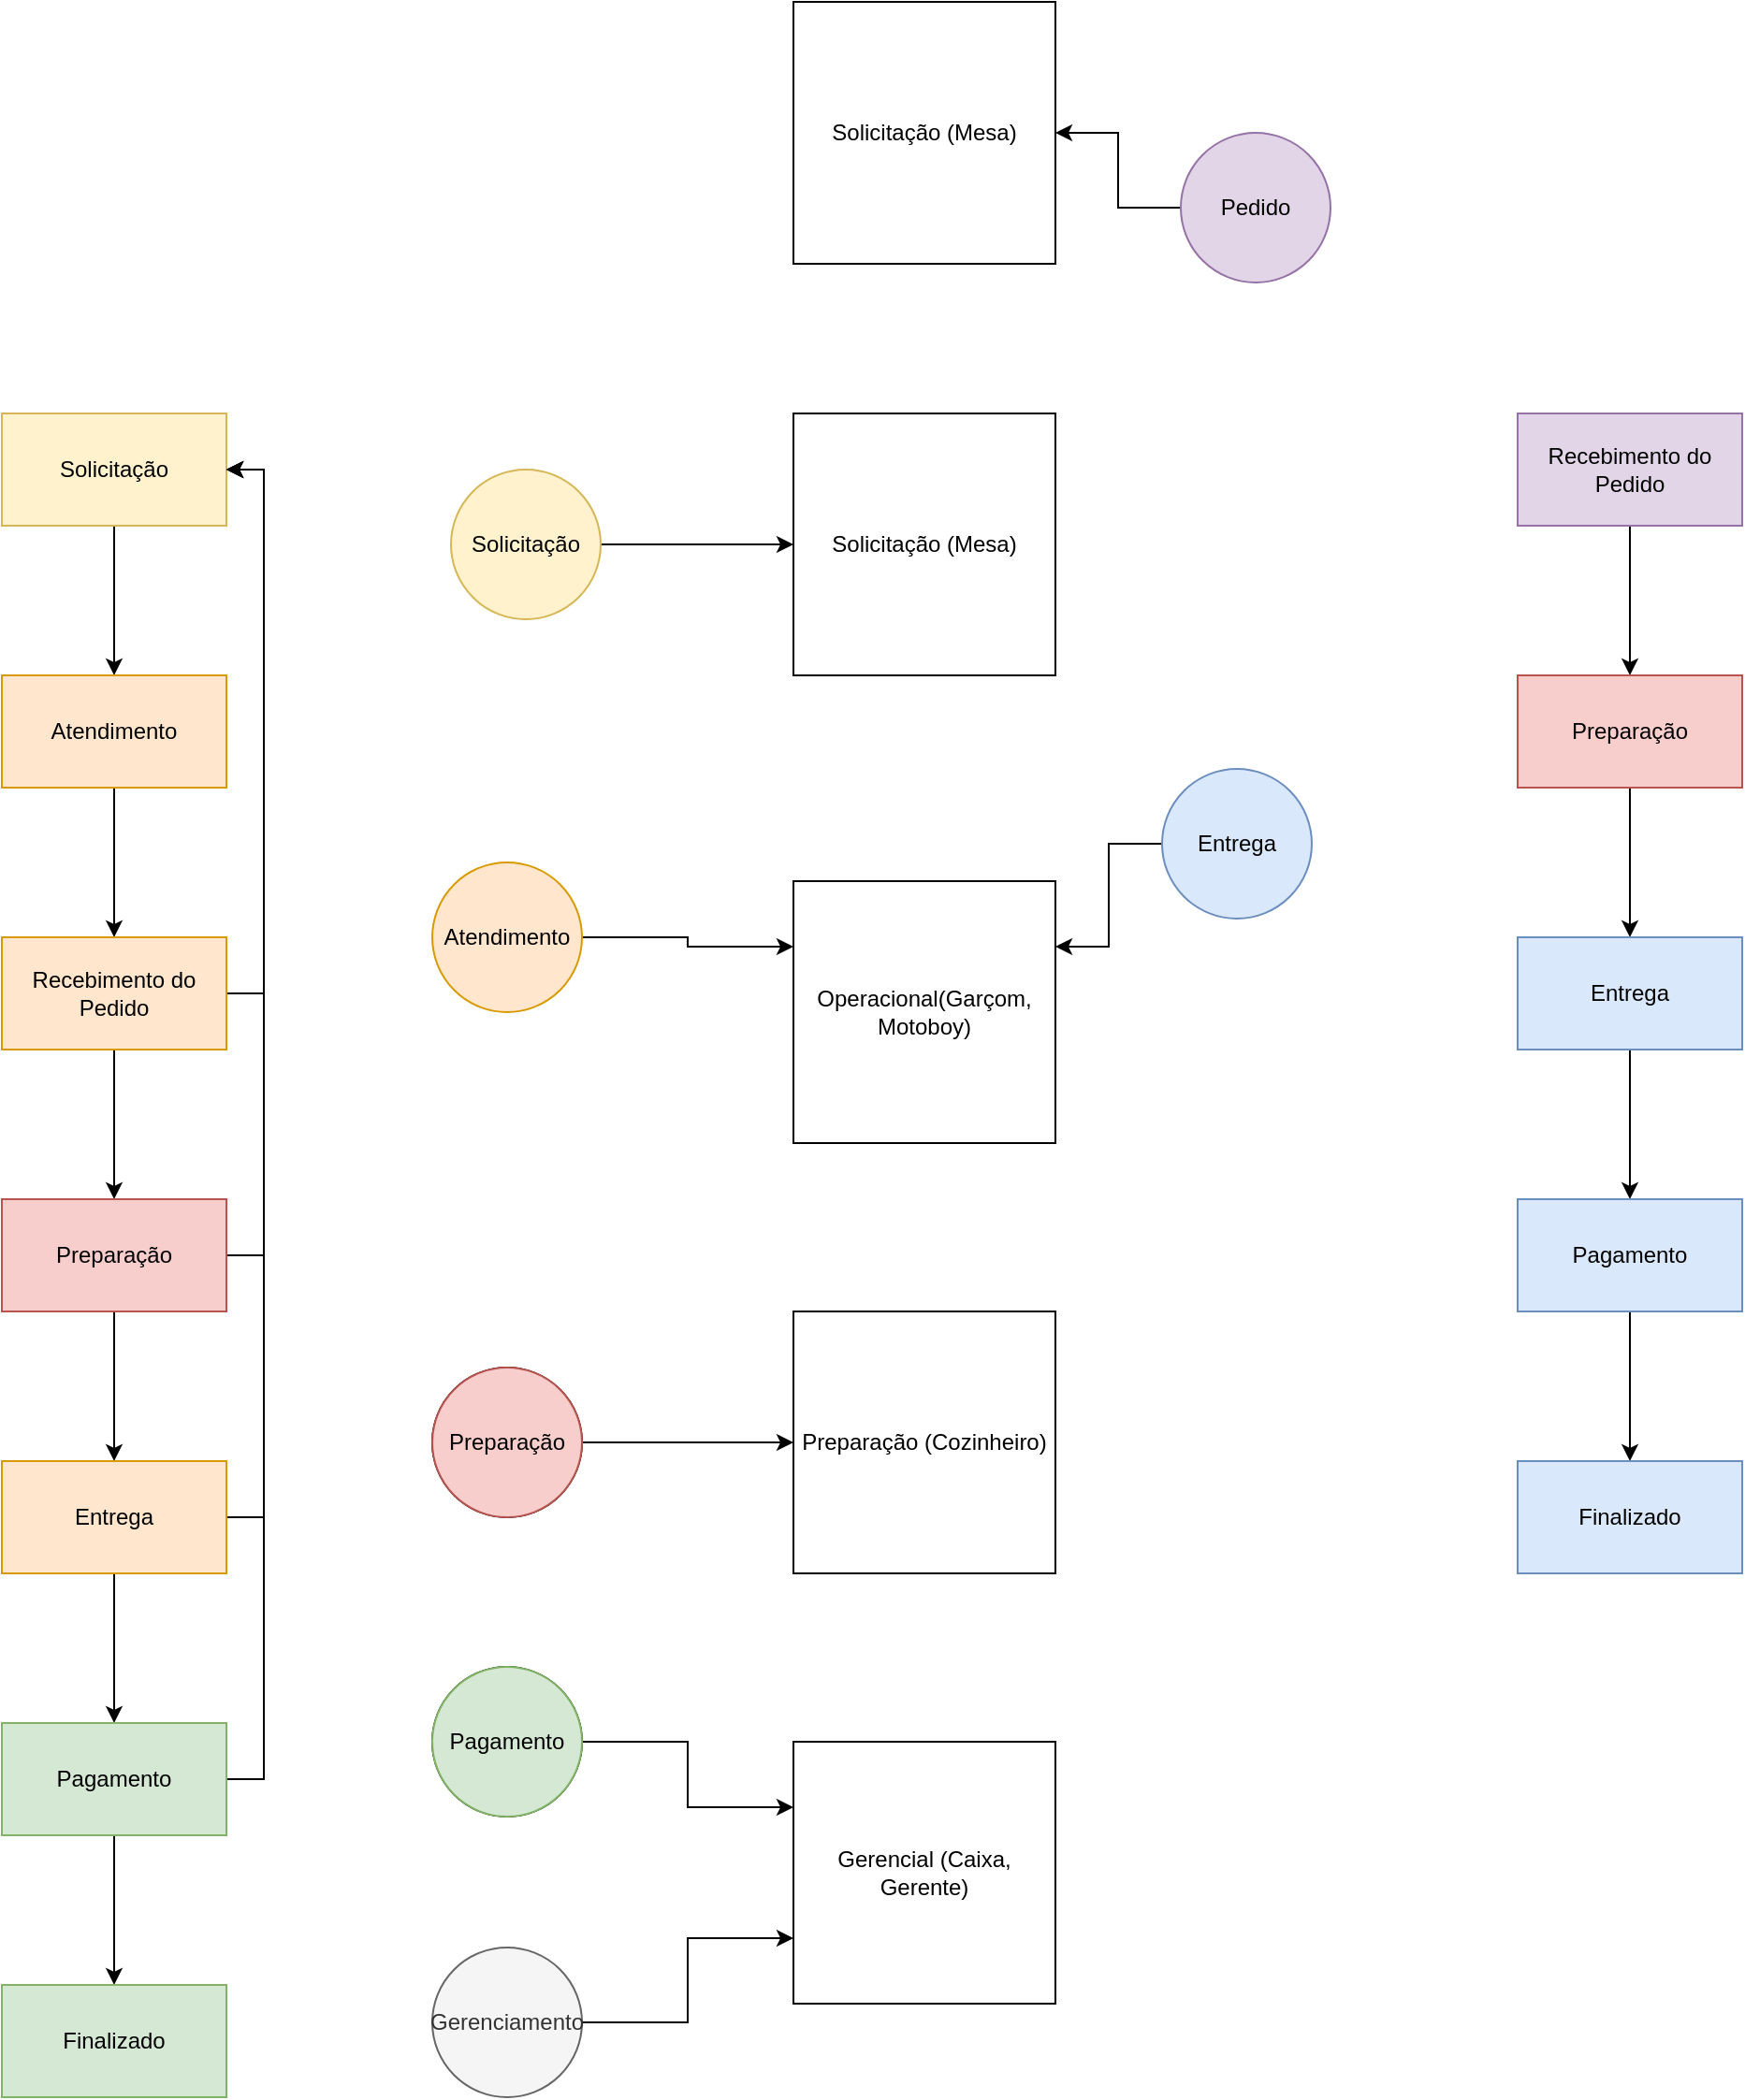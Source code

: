 <mxfile version="12.2.2" type="device" pages="1"><diagram id="9lm1rNut28zrADZSJhjM" name="Página-1"><mxGraphModel dx="904" dy="595" grid="1" gridSize="10" guides="1" tooltips="1" connect="1" arrows="1" fold="1" page="1" pageScale="1" pageWidth="1169" pageHeight="827" math="0" shadow="0"><root><mxCell id="0"/><mxCell id="1" parent="0"/><mxCell id="8CbVUczzrJyq08DyJq6N-3" value="" style="edgeStyle=orthogonalEdgeStyle;rounded=0;orthogonalLoop=1;jettySize=auto;html=1;" parent="1" source="8CbVUczzrJyq08DyJq6N-1" target="8CbVUczzrJyq08DyJq6N-2" edge="1"><mxGeometry relative="1" as="geometry"/></mxCell><mxCell id="8CbVUczzrJyq08DyJq6N-1" value="Solicitação" style="rounded=0;whiteSpace=wrap;html=1;fillColor=#fff2cc;strokeColor=#d6b656;" parent="1" vertex="1"><mxGeometry x="60" y="430" width="120" height="60" as="geometry"/></mxCell><mxCell id="8CbVUczzrJyq08DyJq6N-5" value="" style="edgeStyle=orthogonalEdgeStyle;rounded=0;orthogonalLoop=1;jettySize=auto;html=1;" parent="1" source="8CbVUczzrJyq08DyJq6N-2" target="8CbVUczzrJyq08DyJq6N-4" edge="1"><mxGeometry relative="1" as="geometry"/></mxCell><mxCell id="8CbVUczzrJyq08DyJq6N-2" value="Atendimento" style="rounded=0;whiteSpace=wrap;html=1;fillColor=#ffe6cc;strokeColor=#d79b00;" parent="1" vertex="1"><mxGeometry x="60" y="570" width="120" height="60" as="geometry"/></mxCell><mxCell id="8CbVUczzrJyq08DyJq6N-7" value="" style="edgeStyle=orthogonalEdgeStyle;rounded=0;orthogonalLoop=1;jettySize=auto;html=1;" parent="1" source="8CbVUczzrJyq08DyJq6N-4" target="8CbVUczzrJyq08DyJq6N-6" edge="1"><mxGeometry relative="1" as="geometry"/></mxCell><mxCell id="nJNLrgXLwxZaFRH1GtD2-9" style="edgeStyle=orthogonalEdgeStyle;rounded=0;orthogonalLoop=1;jettySize=auto;html=1;exitX=1;exitY=0.5;exitDx=0;exitDy=0;entryX=1;entryY=0.5;entryDx=0;entryDy=0;" parent="1" source="8CbVUczzrJyq08DyJq6N-4" target="8CbVUczzrJyq08DyJq6N-1" edge="1"><mxGeometry relative="1" as="geometry"><mxPoint x="230" y="470" as="targetPoint"/></mxGeometry></mxCell><mxCell id="8CbVUczzrJyq08DyJq6N-4" value="Recebimento do Pedido" style="rounded=0;whiteSpace=wrap;html=1;fillColor=#ffe6cc;strokeColor=#d79b00;" parent="1" vertex="1"><mxGeometry x="60" y="710" width="120" height="60" as="geometry"/></mxCell><mxCell id="8CbVUczzrJyq08DyJq6N-9" value="" style="edgeStyle=orthogonalEdgeStyle;rounded=0;orthogonalLoop=1;jettySize=auto;html=1;" parent="1" source="8CbVUczzrJyq08DyJq6N-6" target="8CbVUczzrJyq08DyJq6N-8" edge="1"><mxGeometry relative="1" as="geometry"/></mxCell><mxCell id="nJNLrgXLwxZaFRH1GtD2-10" style="edgeStyle=orthogonalEdgeStyle;rounded=0;orthogonalLoop=1;jettySize=auto;html=1;exitX=1;exitY=0.5;exitDx=0;exitDy=0;entryX=1;entryY=0.5;entryDx=0;entryDy=0;" parent="1" source="8CbVUczzrJyq08DyJq6N-6" target="8CbVUczzrJyq08DyJq6N-1" edge="1"><mxGeometry relative="1" as="geometry"/></mxCell><mxCell id="8CbVUczzrJyq08DyJq6N-6" value="Preparação" style="rounded=0;whiteSpace=wrap;html=1;fillColor=#f8cecc;strokeColor=#b85450;" parent="1" vertex="1"><mxGeometry x="60" y="850" width="120" height="60" as="geometry"/></mxCell><mxCell id="8CbVUczzrJyq08DyJq6N-11" value="" style="edgeStyle=orthogonalEdgeStyle;rounded=0;orthogonalLoop=1;jettySize=auto;html=1;" parent="1" source="8CbVUczzrJyq08DyJq6N-8" target="8CbVUczzrJyq08DyJq6N-10" edge="1"><mxGeometry relative="1" as="geometry"/></mxCell><mxCell id="nJNLrgXLwxZaFRH1GtD2-11" style="edgeStyle=orthogonalEdgeStyle;rounded=0;orthogonalLoop=1;jettySize=auto;html=1;exitX=1;exitY=0.5;exitDx=0;exitDy=0;entryX=1;entryY=0.5;entryDx=0;entryDy=0;" parent="1" source="8CbVUczzrJyq08DyJq6N-8" target="8CbVUczzrJyq08DyJq6N-1" edge="1"><mxGeometry relative="1" as="geometry"><mxPoint x="230" y="486" as="targetPoint"/></mxGeometry></mxCell><mxCell id="8CbVUczzrJyq08DyJq6N-8" value="Entrega" style="rounded=0;whiteSpace=wrap;html=1;fillColor=#ffe6cc;strokeColor=#d79b00;" parent="1" vertex="1"><mxGeometry x="60" y="990" width="120" height="60" as="geometry"/></mxCell><mxCell id="8CbVUczzrJyq08DyJq6N-13" value="" style="edgeStyle=orthogonalEdgeStyle;rounded=0;orthogonalLoop=1;jettySize=auto;html=1;" parent="1" source="8CbVUczzrJyq08DyJq6N-10" target="8CbVUczzrJyq08DyJq6N-12" edge="1"><mxGeometry relative="1" as="geometry"/></mxCell><mxCell id="nJNLrgXLwxZaFRH1GtD2-12" style="edgeStyle=orthogonalEdgeStyle;rounded=0;orthogonalLoop=1;jettySize=auto;html=1;exitX=1;exitY=0.5;exitDx=0;exitDy=0;entryX=1;entryY=0.5;entryDx=0;entryDy=0;" parent="1" source="8CbVUczzrJyq08DyJq6N-10" target="8CbVUczzrJyq08DyJq6N-1" edge="1"><mxGeometry relative="1" as="geometry"/></mxCell><mxCell id="8CbVUczzrJyq08DyJq6N-10" value="Pagamento" style="rounded=0;whiteSpace=wrap;html=1;fillColor=#d5e8d4;strokeColor=#82b366;" parent="1" vertex="1"><mxGeometry x="60" y="1130" width="120" height="60" as="geometry"/></mxCell><mxCell id="8CbVUczzrJyq08DyJq6N-12" value="Finalizado" style="rounded=0;whiteSpace=wrap;html=1;fillColor=#d5e8d4;strokeColor=#82b366;" parent="1" vertex="1"><mxGeometry x="60" y="1270" width="120" height="60" as="geometry"/></mxCell><mxCell id="8CbVUczzrJyq08DyJq6N-54" style="edgeStyle=orthogonalEdgeStyle;rounded=0;orthogonalLoop=1;jettySize=auto;html=1;exitX=1;exitY=0.5;exitDx=0;exitDy=0;entryX=0;entryY=0.5;entryDx=0;entryDy=0;" parent="1" source="8CbVUczzrJyq08DyJq6N-14" target="8CbVUczzrJyq08DyJq6N-53" edge="1"><mxGeometry relative="1" as="geometry"/></mxCell><mxCell id="8CbVUczzrJyq08DyJq6N-14" value="Solicitação" style="ellipse;whiteSpace=wrap;html=1;aspect=fixed;fillColor=#fff2cc;strokeColor=#d6b656;" parent="1" vertex="1"><mxGeometry x="300" y="460" width="80" height="80" as="geometry"/></mxCell><mxCell id="8CbVUczzrJyq08DyJq6N-59" style="edgeStyle=orthogonalEdgeStyle;rounded=0;orthogonalLoop=1;jettySize=auto;html=1;exitX=1;exitY=0.5;exitDx=0;exitDy=0;entryX=0;entryY=0.25;entryDx=0;entryDy=0;" parent="1" source="8CbVUczzrJyq08DyJq6N-16" target="8CbVUczzrJyq08DyJq6N-55" edge="1"><mxGeometry relative="1" as="geometry"/></mxCell><mxCell id="8CbVUczzrJyq08DyJq6N-16" value="Atendimento" style="ellipse;whiteSpace=wrap;html=1;aspect=fixed;fillColor=#ffe6cc;strokeColor=#d79b00;" parent="1" vertex="1"><mxGeometry x="290" y="670" width="80" height="80" as="geometry"/></mxCell><mxCell id="8CbVUczzrJyq08DyJq6N-67" style="edgeStyle=orthogonalEdgeStyle;rounded=0;orthogonalLoop=1;jettySize=auto;html=1;exitX=1;exitY=0.5;exitDx=0;exitDy=0;entryX=0;entryY=0.75;entryDx=0;entryDy=0;" parent="1" source="8CbVUczzrJyq08DyJq6N-18" target="8CbVUczzrJyq08DyJq6N-64" edge="1"><mxGeometry relative="1" as="geometry"/></mxCell><mxCell id="8CbVUczzrJyq08DyJq6N-18" value="Gerenciamento" style="ellipse;whiteSpace=wrap;html=1;aspect=fixed;fillColor=#f5f5f5;strokeColor=#666666;fontColor=#333333;" parent="1" vertex="1"><mxGeometry x="290" y="1250" width="80" height="80" as="geometry"/></mxCell><mxCell id="8CbVUczzrJyq08DyJq6N-110" style="edgeStyle=orthogonalEdgeStyle;rounded=0;orthogonalLoop=1;jettySize=auto;html=1;exitX=0;exitY=0.5;exitDx=0;exitDy=0;entryX=1;entryY=0.25;entryDx=0;entryDy=0;" parent="1" source="8CbVUczzrJyq08DyJq6N-20" target="8CbVUczzrJyq08DyJq6N-55" edge="1"><mxGeometry relative="1" as="geometry"/></mxCell><mxCell id="8CbVUczzrJyq08DyJq6N-20" value="Entrega" style="ellipse;whiteSpace=wrap;html=1;aspect=fixed;fillColor=#dae8fc;strokeColor=#6c8ebf;" parent="1" vertex="1"><mxGeometry x="680" y="620" width="80" height="80" as="geometry"/></mxCell><mxCell id="8CbVUczzrJyq08DyJq6N-36" value="Preparação" style="ellipse;whiteSpace=wrap;html=1;aspect=fixed;" parent="1" vertex="1"><mxGeometry x="290" y="940" width="80" height="80" as="geometry"/></mxCell><mxCell id="8CbVUczzrJyq08DyJq6N-38" value="Preparação" style="ellipse;whiteSpace=wrap;html=1;aspect=fixed;" parent="1" vertex="1"><mxGeometry x="290" y="1100" width="80" height="80" as="geometry"/></mxCell><mxCell id="8CbVUczzrJyq08DyJq6N-63" style="edgeStyle=orthogonalEdgeStyle;rounded=0;orthogonalLoop=1;jettySize=auto;html=1;exitX=1;exitY=0.5;exitDx=0;exitDy=0;entryX=0;entryY=0.5;entryDx=0;entryDy=0;" parent="1" source="8CbVUczzrJyq08DyJq6N-22" target="8CbVUczzrJyq08DyJq6N-61" edge="1"><mxGeometry relative="1" as="geometry"/></mxCell><mxCell id="8CbVUczzrJyq08DyJq6N-22" value="Preparação" style="ellipse;whiteSpace=wrap;html=1;aspect=fixed;fillColor=#f8cecc;strokeColor=#b85450;" parent="1" vertex="1"><mxGeometry x="290" y="940" width="80" height="80" as="geometry"/></mxCell><mxCell id="8CbVUczzrJyq08DyJq6N-66" style="edgeStyle=orthogonalEdgeStyle;rounded=0;orthogonalLoop=1;jettySize=auto;html=1;exitX=1;exitY=0.5;exitDx=0;exitDy=0;entryX=0;entryY=0.25;entryDx=0;entryDy=0;" parent="1" source="8CbVUczzrJyq08DyJq6N-24" target="8CbVUczzrJyq08DyJq6N-64" edge="1"><mxGeometry relative="1" as="geometry"/></mxCell><mxCell id="8CbVUczzrJyq08DyJq6N-24" value="Pagamento" style="ellipse;whiteSpace=wrap;html=1;aspect=fixed;fillColor=#d5e8d4;strokeColor=#82b366;" parent="1" vertex="1"><mxGeometry x="290" y="1100" width="80" height="80" as="geometry"/></mxCell><mxCell id="8CbVUczzrJyq08DyJq6N-53" value="Solicitação (Mesa)" style="whiteSpace=wrap;html=1;aspect=fixed;" parent="1" vertex="1"><mxGeometry x="483" y="430" width="140" height="140" as="geometry"/></mxCell><mxCell id="8CbVUczzrJyq08DyJq6N-114" value="Solicitação (Mesa)" style="whiteSpace=wrap;html=1;aspect=fixed;" parent="1" vertex="1"><mxGeometry x="483" y="210" width="140" height="140" as="geometry"/></mxCell><mxCell id="8CbVUczzrJyq08DyJq6N-55" value="Operacional(Garçom, Motoboy)" style="whiteSpace=wrap;html=1;aspect=fixed;" parent="1" vertex="1"><mxGeometry x="483" y="680" width="140" height="140" as="geometry"/></mxCell><mxCell id="8CbVUczzrJyq08DyJq6N-61" value="Preparação (Cozinheiro)" style="whiteSpace=wrap;html=1;aspect=fixed;" parent="1" vertex="1"><mxGeometry x="483" y="910" width="140" height="140" as="geometry"/></mxCell><mxCell id="8CbVUczzrJyq08DyJq6N-64" value="Gerencial (Caixa, Gerente)" style="whiteSpace=wrap;html=1;aspect=fixed;" parent="1" vertex="1"><mxGeometry x="483" y="1140" width="140" height="140" as="geometry"/></mxCell><mxCell id="8CbVUczzrJyq08DyJq6N-83" value="" style="edgeStyle=orthogonalEdgeStyle;rounded=0;orthogonalLoop=1;jettySize=auto;html=1;" parent="1" source="8CbVUczzrJyq08DyJq6N-78" target="8CbVUczzrJyq08DyJq6N-79" edge="1"><mxGeometry relative="1" as="geometry"/></mxCell><mxCell id="8CbVUczzrJyq08DyJq6N-78" value="Recebimento do Pedido" style="rounded=0;whiteSpace=wrap;html=1;fillColor=#e1d5e7;strokeColor=#9673a6;" parent="1" vertex="1"><mxGeometry x="870" y="430" width="120" height="60" as="geometry"/></mxCell><mxCell id="8CbVUczzrJyq08DyJq6N-84" value="" style="edgeStyle=orthogonalEdgeStyle;rounded=0;orthogonalLoop=1;jettySize=auto;html=1;" parent="1" source="8CbVUczzrJyq08DyJq6N-79" target="8CbVUczzrJyq08DyJq6N-80" edge="1"><mxGeometry relative="1" as="geometry"/></mxCell><mxCell id="8CbVUczzrJyq08DyJq6N-79" value="Preparação" style="rounded=0;whiteSpace=wrap;html=1;fillColor=#f8cecc;strokeColor=#b85450;" parent="1" vertex="1"><mxGeometry x="870" y="570" width="120" height="60" as="geometry"/></mxCell><mxCell id="8CbVUczzrJyq08DyJq6N-86" value="" style="edgeStyle=orthogonalEdgeStyle;rounded=0;orthogonalLoop=1;jettySize=auto;html=1;" parent="1" source="8CbVUczzrJyq08DyJq6N-80" target="8CbVUczzrJyq08DyJq6N-85" edge="1"><mxGeometry relative="1" as="geometry"/></mxCell><mxCell id="8CbVUczzrJyq08DyJq6N-80" value="Entrega" style="rounded=0;whiteSpace=wrap;html=1;fillColor=#dae8fc;strokeColor=#6c8ebf;" parent="1" vertex="1"><mxGeometry x="870" y="710" width="120" height="60" as="geometry"/></mxCell><mxCell id="8CbVUczzrJyq08DyJq6N-85" value="Entrega" style="rounded=0;whiteSpace=wrap;html=1;" parent="1" vertex="1"><mxGeometry x="870" y="850" width="120" height="60" as="geometry"/></mxCell><mxCell id="8CbVUczzrJyq08DyJq6N-88" value="" style="edgeStyle=orthogonalEdgeStyle;rounded=0;orthogonalLoop=1;jettySize=auto;html=1;" parent="1" source="8CbVUczzrJyq08DyJq6N-81" target="8CbVUczzrJyq08DyJq6N-87" edge="1"><mxGeometry relative="1" as="geometry"/></mxCell><mxCell id="8CbVUczzrJyq08DyJq6N-81" value="Pagamento" style="rounded=0;whiteSpace=wrap;html=1;fillColor=#dae8fc;strokeColor=#6c8ebf;" parent="1" vertex="1"><mxGeometry x="870" y="850" width="120" height="60" as="geometry"/></mxCell><mxCell id="8CbVUczzrJyq08DyJq6N-87" value="Pagamento" style="rounded=0;whiteSpace=wrap;html=1;" parent="1" vertex="1"><mxGeometry x="870" y="990" width="120" height="60" as="geometry"/></mxCell><mxCell id="8CbVUczzrJyq08DyJq6N-82" value="Finalizado" style="rounded=0;whiteSpace=wrap;html=1;fillColor=#dae8fc;strokeColor=#6c8ebf;" parent="1" vertex="1"><mxGeometry x="870" y="990" width="120" height="60" as="geometry"/></mxCell><mxCell id="8CbVUczzrJyq08DyJq6N-113" style="edgeStyle=orthogonalEdgeStyle;rounded=0;orthogonalLoop=1;jettySize=auto;html=1;exitX=0;exitY=0.5;exitDx=0;exitDy=0;entryX=1;entryY=0.5;entryDx=0;entryDy=0;" parent="1" source="8CbVUczzrJyq08DyJq6N-111" target="8CbVUczzrJyq08DyJq6N-114" edge="1"><mxGeometry relative="1" as="geometry"><mxPoint x="690" y="440" as="targetPoint"/></mxGeometry></mxCell><mxCell id="8CbVUczzrJyq08DyJq6N-111" value="Pedido" style="ellipse;whiteSpace=wrap;html=1;aspect=fixed;fillColor=#e1d5e7;strokeColor=#9673a6;" parent="1" vertex="1"><mxGeometry x="690" y="280" width="80" height="80" as="geometry"/></mxCell></root></mxGraphModel></diagram></mxfile>